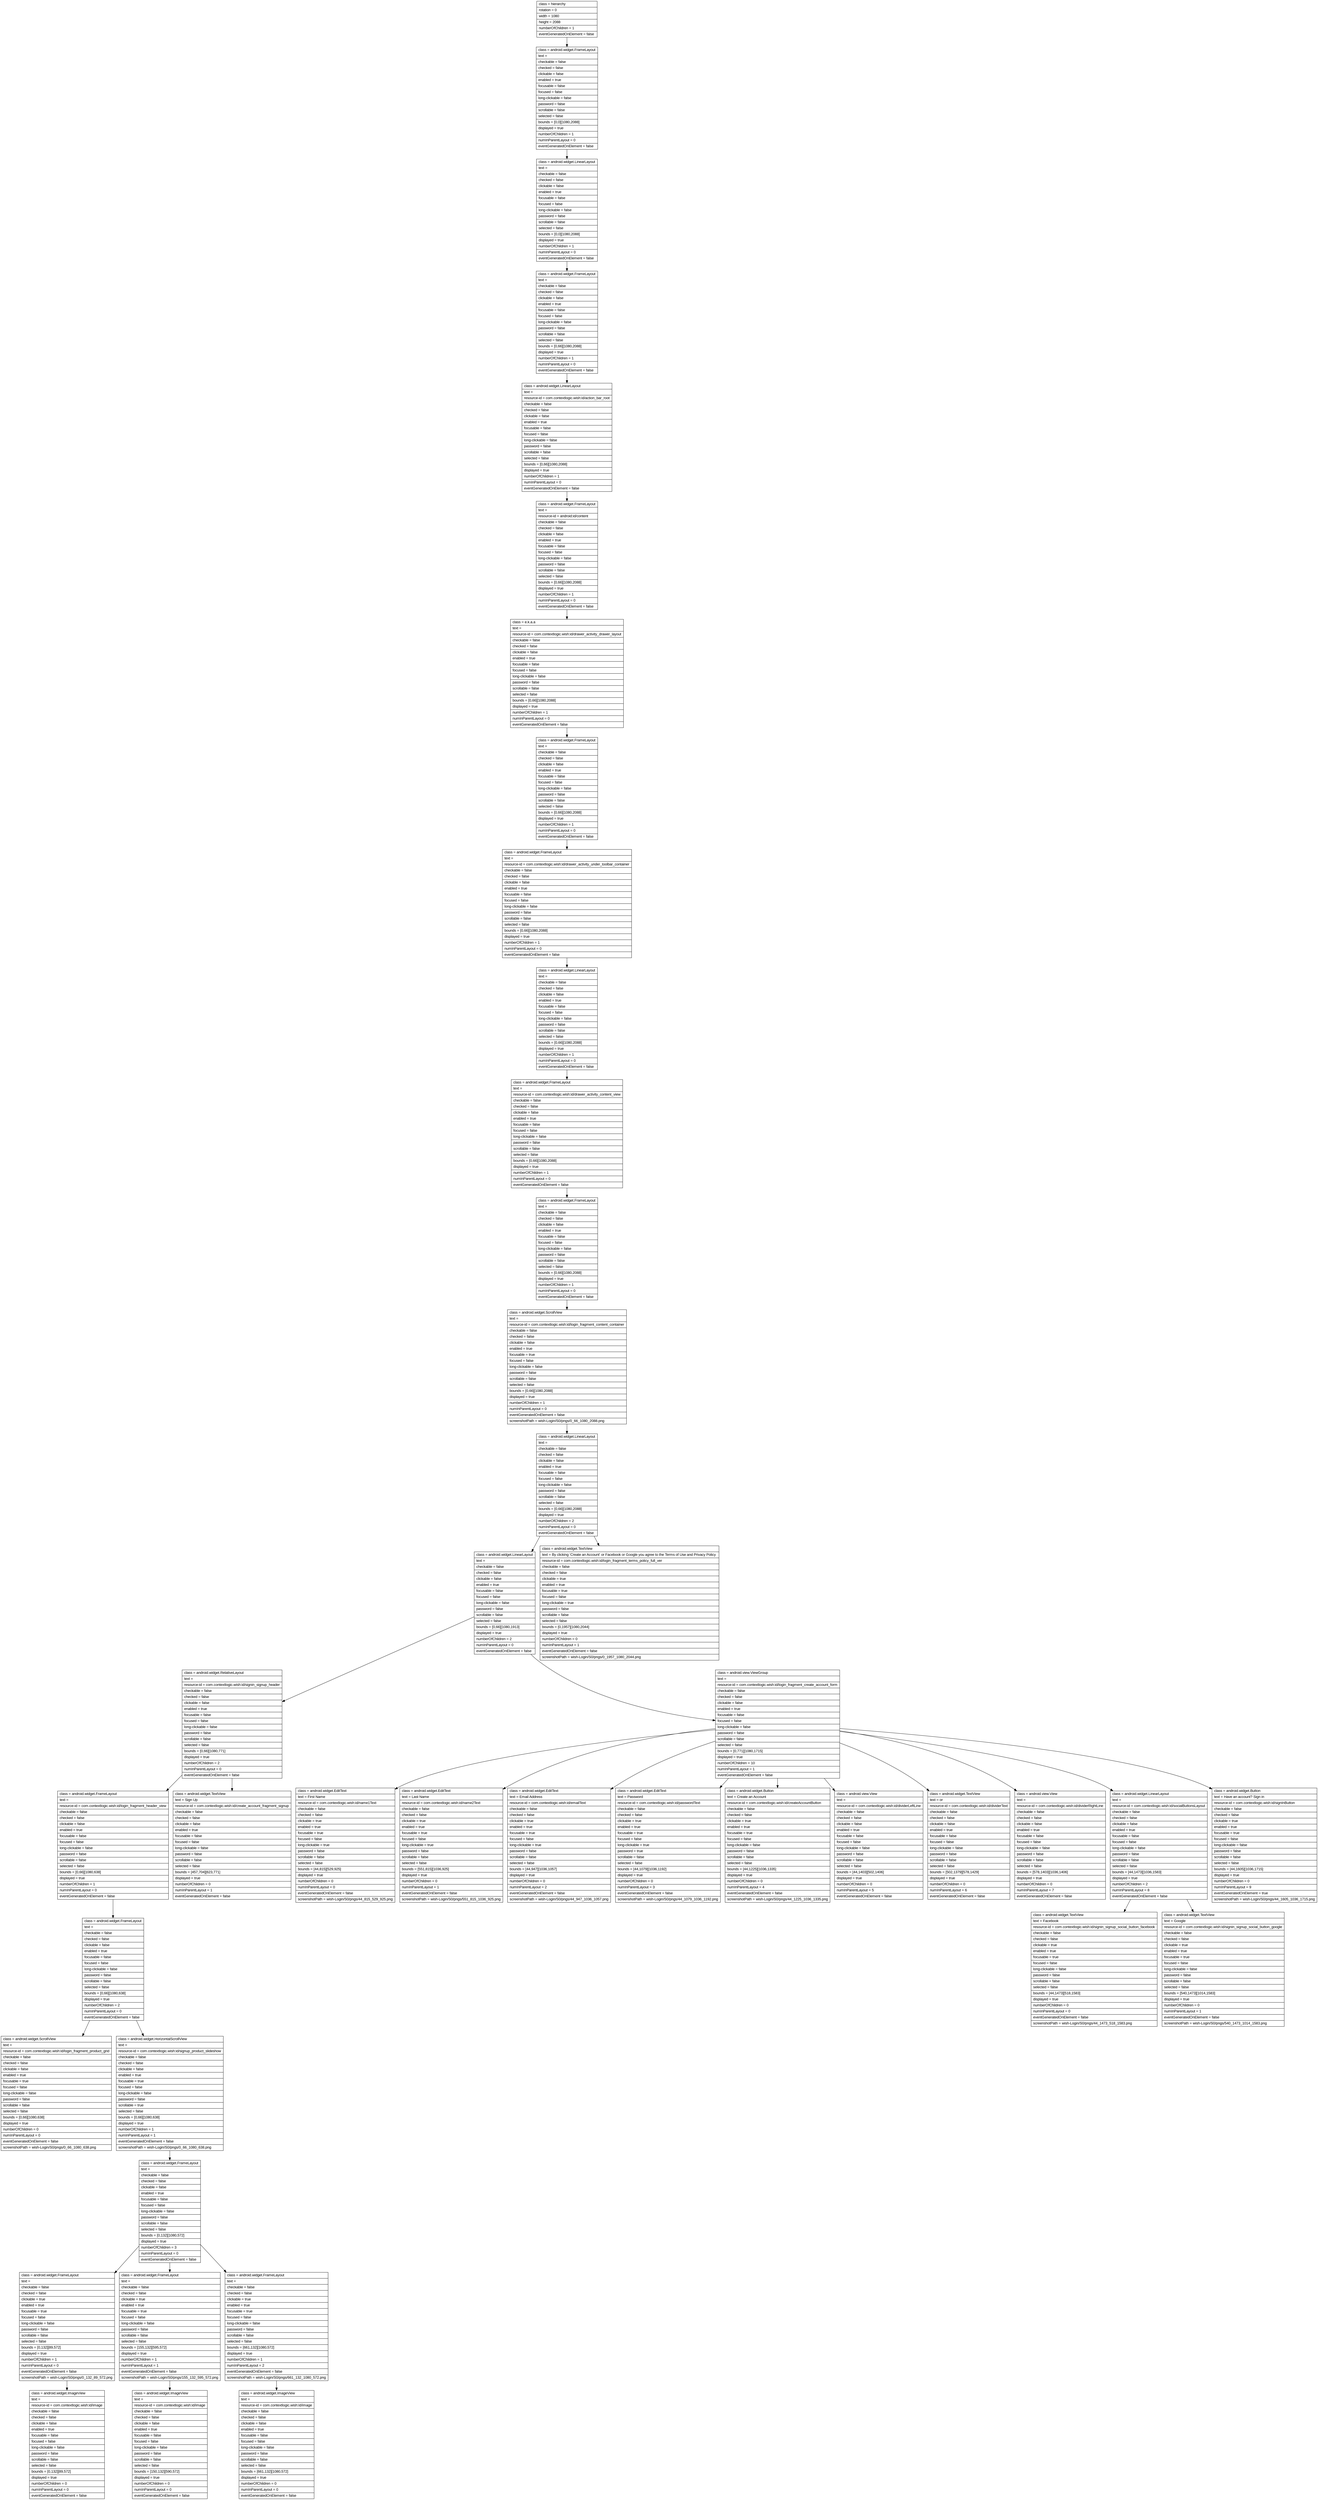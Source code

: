 digraph Layout {

	node [shape=record fontname=Arial];

	0	[label="{class = hierarchy\l|rotation = 0\l|width = 1080\l|height = 2088\l|numberOfChildren = 1\l|eventGeneratedOnElement = false \l}"]
	1	[label="{class = android.widget.FrameLayout\l|text = \l|checkable = false\l|checked = false\l|clickable = false\l|enabled = true\l|focusable = false\l|focused = false\l|long-clickable = false\l|password = false\l|scrollable = false\l|selected = false\l|bounds = [0,0][1080,2088]\l|displayed = true\l|numberOfChildren = 1\l|numInParentLayout = 0\l|eventGeneratedOnElement = false \l}"]
	2	[label="{class = android.widget.LinearLayout\l|text = \l|checkable = false\l|checked = false\l|clickable = false\l|enabled = true\l|focusable = false\l|focused = false\l|long-clickable = false\l|password = false\l|scrollable = false\l|selected = false\l|bounds = [0,0][1080,2088]\l|displayed = true\l|numberOfChildren = 1\l|numInParentLayout = 0\l|eventGeneratedOnElement = false \l}"]
	3	[label="{class = android.widget.FrameLayout\l|text = \l|checkable = false\l|checked = false\l|clickable = false\l|enabled = true\l|focusable = false\l|focused = false\l|long-clickable = false\l|password = false\l|scrollable = false\l|selected = false\l|bounds = [0,66][1080,2088]\l|displayed = true\l|numberOfChildren = 1\l|numInParentLayout = 0\l|eventGeneratedOnElement = false \l}"]
	4	[label="{class = android.widget.LinearLayout\l|text = \l|resource-id = com.contextlogic.wish:id/action_bar_root\l|checkable = false\l|checked = false\l|clickable = false\l|enabled = true\l|focusable = false\l|focused = false\l|long-clickable = false\l|password = false\l|scrollable = false\l|selected = false\l|bounds = [0,66][1080,2088]\l|displayed = true\l|numberOfChildren = 1\l|numInParentLayout = 0\l|eventGeneratedOnElement = false \l}"]
	5	[label="{class = android.widget.FrameLayout\l|text = \l|resource-id = android:id/content\l|checkable = false\l|checked = false\l|clickable = false\l|enabled = true\l|focusable = false\l|focused = false\l|long-clickable = false\l|password = false\l|scrollable = false\l|selected = false\l|bounds = [0,66][1080,2088]\l|displayed = true\l|numberOfChildren = 1\l|numInParentLayout = 0\l|eventGeneratedOnElement = false \l}"]
	6	[label="{class = e.k.a.a\l|text = \l|resource-id = com.contextlogic.wish:id/drawer_activity_drawer_layout\l|checkable = false\l|checked = false\l|clickable = false\l|enabled = true\l|focusable = false\l|focused = false\l|long-clickable = false\l|password = false\l|scrollable = false\l|selected = false\l|bounds = [0,66][1080,2088]\l|displayed = true\l|numberOfChildren = 1\l|numInParentLayout = 0\l|eventGeneratedOnElement = false \l}"]
	7	[label="{class = android.widget.FrameLayout\l|text = \l|checkable = false\l|checked = false\l|clickable = false\l|enabled = true\l|focusable = false\l|focused = false\l|long-clickable = false\l|password = false\l|scrollable = false\l|selected = false\l|bounds = [0,66][1080,2088]\l|displayed = true\l|numberOfChildren = 1\l|numInParentLayout = 0\l|eventGeneratedOnElement = false \l}"]
	8	[label="{class = android.widget.FrameLayout\l|text = \l|resource-id = com.contextlogic.wish:id/drawer_activity_under_toolbar_container\l|checkable = false\l|checked = false\l|clickable = false\l|enabled = true\l|focusable = false\l|focused = false\l|long-clickable = false\l|password = false\l|scrollable = false\l|selected = false\l|bounds = [0,66][1080,2088]\l|displayed = true\l|numberOfChildren = 1\l|numInParentLayout = 0\l|eventGeneratedOnElement = false \l}"]
	9	[label="{class = android.widget.LinearLayout\l|text = \l|checkable = false\l|checked = false\l|clickable = false\l|enabled = true\l|focusable = false\l|focused = false\l|long-clickable = false\l|password = false\l|scrollable = false\l|selected = false\l|bounds = [0,66][1080,2088]\l|displayed = true\l|numberOfChildren = 1\l|numInParentLayout = 0\l|eventGeneratedOnElement = false \l}"]
	10	[label="{class = android.widget.FrameLayout\l|text = \l|resource-id = com.contextlogic.wish:id/drawer_activity_content_view\l|checkable = false\l|checked = false\l|clickable = false\l|enabled = true\l|focusable = false\l|focused = false\l|long-clickable = false\l|password = false\l|scrollable = false\l|selected = false\l|bounds = [0,66][1080,2088]\l|displayed = true\l|numberOfChildren = 1\l|numInParentLayout = 0\l|eventGeneratedOnElement = false \l}"]
	11	[label="{class = android.widget.FrameLayout\l|text = \l|checkable = false\l|checked = false\l|clickable = false\l|enabled = true\l|focusable = false\l|focused = false\l|long-clickable = false\l|password = false\l|scrollable = false\l|selected = false\l|bounds = [0,66][1080,2088]\l|displayed = true\l|numberOfChildren = 1\l|numInParentLayout = 0\l|eventGeneratedOnElement = false \l}"]
	12	[label="{class = android.widget.ScrollView\l|text = \l|resource-id = com.contextlogic.wish:id/login_fragment_content_container\l|checkable = false\l|checked = false\l|clickable = false\l|enabled = true\l|focusable = true\l|focused = false\l|long-clickable = false\l|password = false\l|scrollable = false\l|selected = false\l|bounds = [0,66][1080,2088]\l|displayed = true\l|numberOfChildren = 1\l|numInParentLayout = 0\l|eventGeneratedOnElement = false \l|screenshotPath = wish-Login/S0/pngs/0_66_1080_2088.png\l}"]
	13	[label="{class = android.widget.LinearLayout\l|text = \l|checkable = false\l|checked = false\l|clickable = false\l|enabled = true\l|focusable = false\l|focused = false\l|long-clickable = false\l|password = false\l|scrollable = false\l|selected = false\l|bounds = [0,66][1080,2088]\l|displayed = true\l|numberOfChildren = 2\l|numInParentLayout = 0\l|eventGeneratedOnElement = false \l}"]
	14	[label="{class = android.widget.LinearLayout\l|text = \l|checkable = false\l|checked = false\l|clickable = false\l|enabled = true\l|focusable = false\l|focused = false\l|long-clickable = false\l|password = false\l|scrollable = false\l|selected = false\l|bounds = [0,66][1080,1913]\l|displayed = true\l|numberOfChildren = 2\l|numInParentLayout = 0\l|eventGeneratedOnElement = false \l}"]
	15	[label="{class = android.widget.TextView\l|text = By clicking 'Create an Account' or Facebook or Google you agree to the 
 Terms of Use and Privacy Policy \l|resource-id = com.contextlogic.wish:id/login_fragment_terms_policy_full_ver\l|checkable = false\l|checked = false\l|clickable = true\l|enabled = true\l|focusable = true\l|focused = false\l|long-clickable = true\l|password = false\l|scrollable = false\l|selected = false\l|bounds = [0,1957][1080,2044]\l|displayed = true\l|numberOfChildren = 0\l|numInParentLayout = 1\l|eventGeneratedOnElement = false \l|screenshotPath = wish-Login/S0/pngs/0_1957_1080_2044.png\l}"]
	16	[label="{class = android.widget.RelativeLayout\l|text = \l|resource-id = com.contextlogic.wish:id/signin_signup_header\l|checkable = false\l|checked = false\l|clickable = false\l|enabled = true\l|focusable = false\l|focused = false\l|long-clickable = false\l|password = false\l|scrollable = false\l|selected = false\l|bounds = [0,66][1080,771]\l|displayed = true\l|numberOfChildren = 2\l|numInParentLayout = 0\l|eventGeneratedOnElement = false \l}"]
	17	[label="{class = android.view.ViewGroup\l|text = \l|resource-id = com.contextlogic.wish:id/login_fragment_create_account_form\l|checkable = false\l|checked = false\l|clickable = false\l|enabled = true\l|focusable = false\l|focused = false\l|long-clickable = false\l|password = false\l|scrollable = false\l|selected = false\l|bounds = [0,771][1080,1715]\l|displayed = true\l|numberOfChildren = 10\l|numInParentLayout = 1\l|eventGeneratedOnElement = false \l}"]
	18	[label="{class = android.widget.FrameLayout\l|text = \l|resource-id = com.contextlogic.wish:id/login_fragment_header_view\l|checkable = false\l|checked = false\l|clickable = false\l|enabled = true\l|focusable = false\l|focused = false\l|long-clickable = false\l|password = false\l|scrollable = false\l|selected = false\l|bounds = [0,66][1080,638]\l|displayed = true\l|numberOfChildren = 1\l|numInParentLayout = 0\l|eventGeneratedOnElement = false \l}"]
	19	[label="{class = android.widget.TextView\l|text = Sign Up\l|resource-id = com.contextlogic.wish:id/create_account_fragment_signup\l|checkable = false\l|checked = false\l|clickable = false\l|enabled = true\l|focusable = false\l|focused = false\l|long-clickable = false\l|password = false\l|scrollable = false\l|selected = false\l|bounds = [457,704][623,771]\l|displayed = true\l|numberOfChildren = 0\l|numInParentLayout = 1\l|eventGeneratedOnElement = false \l}"]
	20	[label="{class = android.widget.EditText\l|text = First Name\l|resource-id = com.contextlogic.wish:id/name1Text\l|checkable = false\l|checked = false\l|clickable = true\l|enabled = true\l|focusable = true\l|focused = false\l|long-clickable = true\l|password = false\l|scrollable = false\l|selected = false\l|bounds = [44,815][529,925]\l|displayed = true\l|numberOfChildren = 0\l|numInParentLayout = 0\l|eventGeneratedOnElement = false \l|screenshotPath = wish-Login/S0/pngs/44_815_529_925.png\l}"]
	21	[label="{class = android.widget.EditText\l|text = Last Name\l|resource-id = com.contextlogic.wish:id/name2Text\l|checkable = false\l|checked = false\l|clickable = true\l|enabled = true\l|focusable = true\l|focused = false\l|long-clickable = true\l|password = false\l|scrollable = false\l|selected = false\l|bounds = [551,815][1036,925]\l|displayed = true\l|numberOfChildren = 0\l|numInParentLayout = 1\l|eventGeneratedOnElement = false \l|screenshotPath = wish-Login/S0/pngs/551_815_1036_925.png\l}"]
	22	[label="{class = android.widget.EditText\l|text = Email Address\l|resource-id = com.contextlogic.wish:id/emailText\l|checkable = false\l|checked = false\l|clickable = true\l|enabled = true\l|focusable = true\l|focused = false\l|long-clickable = true\l|password = false\l|scrollable = false\l|selected = false\l|bounds = [44,947][1036,1057]\l|displayed = true\l|numberOfChildren = 0\l|numInParentLayout = 2\l|eventGeneratedOnElement = false \l|screenshotPath = wish-Login/S0/pngs/44_947_1036_1057.png\l}"]
	23	[label="{class = android.widget.EditText\l|text = Password\l|resource-id = com.contextlogic.wish:id/passwordText\l|checkable = false\l|checked = false\l|clickable = true\l|enabled = true\l|focusable = true\l|focused = false\l|long-clickable = true\l|password = true\l|scrollable = false\l|selected = false\l|bounds = [44,1079][1036,1192]\l|displayed = true\l|numberOfChildren = 0\l|numInParentLayout = 3\l|eventGeneratedOnElement = false \l|screenshotPath = wish-Login/S0/pngs/44_1079_1036_1192.png\l}"]
	24	[label="{class = android.widget.Button\l|text = Create an Account\l|resource-id = com.contextlogic.wish:id/createAccountButton\l|checkable = false\l|checked = false\l|clickable = true\l|enabled = true\l|focusable = true\l|focused = false\l|long-clickable = false\l|password = false\l|scrollable = false\l|selected = false\l|bounds = [44,1225][1036,1335]\l|displayed = true\l|numberOfChildren = 0\l|numInParentLayout = 4\l|eventGeneratedOnElement = false \l|screenshotPath = wish-Login/S0/pngs/44_1225_1036_1335.png\l}"]
	25	[label="{class = android.view.View\l|text = \l|resource-id = com.contextlogic.wish:id/dividerLeftLine\l|checkable = false\l|checked = false\l|clickable = false\l|enabled = true\l|focusable = false\l|focused = false\l|long-clickable = false\l|password = false\l|scrollable = false\l|selected = false\l|bounds = [44,1403][502,1406]\l|displayed = true\l|numberOfChildren = 0\l|numInParentLayout = 5\l|eventGeneratedOnElement = false \l}"]
	26	[label="{class = android.widget.TextView\l|text = or\l|resource-id = com.contextlogic.wish:id/dividerText\l|checkable = false\l|checked = false\l|clickable = false\l|enabled = true\l|focusable = false\l|focused = false\l|long-clickable = false\l|password = false\l|scrollable = false\l|selected = false\l|bounds = [502,1379][578,1429]\l|displayed = true\l|numberOfChildren = 0\l|numInParentLayout = 6\l|eventGeneratedOnElement = false \l}"]
	27	[label="{class = android.view.View\l|text = \l|resource-id = com.contextlogic.wish:id/dividerRightLine\l|checkable = false\l|checked = false\l|clickable = false\l|enabled = true\l|focusable = false\l|focused = false\l|long-clickable = false\l|password = false\l|scrollable = false\l|selected = false\l|bounds = [578,1403][1036,1406]\l|displayed = true\l|numberOfChildren = 0\l|numInParentLayout = 7\l|eventGeneratedOnElement = false \l}"]
	28	[label="{class = android.widget.LinearLayout\l|text = \l|resource-id = com.contextlogic.wish:id/socialButtonsLayout\l|checkable = false\l|checked = false\l|clickable = false\l|enabled = true\l|focusable = false\l|focused = false\l|long-clickable = false\l|password = false\l|scrollable = false\l|selected = false\l|bounds = [44,1473][1036,1583]\l|displayed = true\l|numberOfChildren = 2\l|numInParentLayout = 8\l|eventGeneratedOnElement = false \l}"]
	29	[label="{class = android.widget.Button\l|text = Have an account? Sign in\l|resource-id = com.contextlogic.wish:id/signInButton\l|checkable = false\l|checked = false\l|clickable = true\l|enabled = true\l|focusable = true\l|focused = false\l|long-clickable = false\l|password = false\l|scrollable = false\l|selected = false\l|bounds = [44,1605][1036,1715]\l|displayed = true\l|numberOfChildren = 0\l|numInParentLayout = 9\l|eventGeneratedOnElement = true \l|screenshotPath = wish-Login/S0/pngs/44_1605_1036_1715.png\l}"]
	30	[label="{class = android.widget.FrameLayout\l|text = \l|checkable = false\l|checked = false\l|clickable = false\l|enabled = true\l|focusable = false\l|focused = false\l|long-clickable = false\l|password = false\l|scrollable = false\l|selected = false\l|bounds = [0,66][1080,638]\l|displayed = true\l|numberOfChildren = 2\l|numInParentLayout = 0\l|eventGeneratedOnElement = false \l}"]
	31	[label="{class = android.widget.TextView\l|text = Facebook\l|resource-id = com.contextlogic.wish:id/signin_signup_social_button_facebook\l|checkable = false\l|checked = false\l|clickable = true\l|enabled = true\l|focusable = true\l|focused = false\l|long-clickable = false\l|password = false\l|scrollable = false\l|selected = false\l|bounds = [44,1473][518,1583]\l|displayed = true\l|numberOfChildren = 0\l|numInParentLayout = 0\l|eventGeneratedOnElement = false \l|screenshotPath = wish-Login/S0/pngs/44_1473_518_1583.png\l}"]
	32	[label="{class = android.widget.TextView\l|text = Google\l|resource-id = com.contextlogic.wish:id/signin_signup_social_button_google\l|checkable = false\l|checked = false\l|clickable = true\l|enabled = true\l|focusable = true\l|focused = false\l|long-clickable = false\l|password = false\l|scrollable = false\l|selected = false\l|bounds = [540,1473][1014,1583]\l|displayed = true\l|numberOfChildren = 0\l|numInParentLayout = 1\l|eventGeneratedOnElement = false \l|screenshotPath = wish-Login/S0/pngs/540_1473_1014_1583.png\l}"]
	33	[label="{class = android.widget.ScrollView\l|text = \l|resource-id = com.contextlogic.wish:id/login_fragment_product_grid\l|checkable = false\l|checked = false\l|clickable = false\l|enabled = true\l|focusable = true\l|focused = false\l|long-clickable = false\l|password = false\l|scrollable = false\l|selected = false\l|bounds = [0,66][1080,638]\l|displayed = true\l|numberOfChildren = 0\l|numInParentLayout = 0\l|eventGeneratedOnElement = false \l|screenshotPath = wish-Login/S0/pngs/0_66_1080_638.png\l}"]
	34	[label="{class = android.widget.HorizontalScrollView\l|text = \l|resource-id = com.contextlogic.wish:id/signup_product_slideshow\l|checkable = false\l|checked = false\l|clickable = false\l|enabled = true\l|focusable = true\l|focused = false\l|long-clickable = false\l|password = false\l|scrollable = true\l|selected = false\l|bounds = [0,66][1080,638]\l|displayed = true\l|numberOfChildren = 1\l|numInParentLayout = 1\l|eventGeneratedOnElement = false \l|screenshotPath = wish-Login/S0/pngs/0_66_1080_638.png\l}"]
	35	[label="{class = android.widget.FrameLayout\l|text = \l|checkable = false\l|checked = false\l|clickable = false\l|enabled = true\l|focusable = false\l|focused = false\l|long-clickable = false\l|password = false\l|scrollable = false\l|selected = false\l|bounds = [0,132][1080,572]\l|displayed = true\l|numberOfChildren = 3\l|numInParentLayout = 0\l|eventGeneratedOnElement = false \l}"]
	36	[label="{class = android.widget.FrameLayout\l|text = \l|checkable = false\l|checked = false\l|clickable = true\l|enabled = true\l|focusable = true\l|focused = false\l|long-clickable = false\l|password = false\l|scrollable = false\l|selected = false\l|bounds = [0,132][89,572]\l|displayed = true\l|numberOfChildren = 1\l|numInParentLayout = 0\l|eventGeneratedOnElement = false \l|screenshotPath = wish-Login/S0/pngs/0_132_89_572.png\l}"]
	37	[label="{class = android.widget.FrameLayout\l|text = \l|checkable = false\l|checked = false\l|clickable = true\l|enabled = true\l|focusable = true\l|focused = false\l|long-clickable = false\l|password = false\l|scrollable = false\l|selected = false\l|bounds = [155,132][595,572]\l|displayed = true\l|numberOfChildren = 1\l|numInParentLayout = 1\l|eventGeneratedOnElement = false \l|screenshotPath = wish-Login/S0/pngs/155_132_595_572.png\l}"]
	38	[label="{class = android.widget.FrameLayout\l|text = \l|checkable = false\l|checked = false\l|clickable = true\l|enabled = true\l|focusable = true\l|focused = false\l|long-clickable = false\l|password = false\l|scrollable = false\l|selected = false\l|bounds = [661,132][1080,572]\l|displayed = true\l|numberOfChildren = 1\l|numInParentLayout = 2\l|eventGeneratedOnElement = false \l|screenshotPath = wish-Login/S0/pngs/661_132_1080_572.png\l}"]
	39	[label="{class = android.widget.ImageView\l|text = \l|resource-id = com.contextlogic.wish:id/image\l|checkable = false\l|checked = false\l|clickable = false\l|enabled = true\l|focusable = false\l|focused = false\l|long-clickable = false\l|password = false\l|scrollable = false\l|selected = false\l|bounds = [0,132][89,572]\l|displayed = true\l|numberOfChildren = 0\l|numInParentLayout = 0\l|eventGeneratedOnElement = false \l}"]
	40	[label="{class = android.widget.ImageView\l|text = \l|resource-id = com.contextlogic.wish:id/image\l|checkable = false\l|checked = false\l|clickable = false\l|enabled = true\l|focusable = false\l|focused = false\l|long-clickable = false\l|password = false\l|scrollable = false\l|selected = false\l|bounds = [150,132][590,572]\l|displayed = true\l|numberOfChildren = 0\l|numInParentLayout = 0\l|eventGeneratedOnElement = false \l}"]
	41	[label="{class = android.widget.ImageView\l|text = \l|resource-id = com.contextlogic.wish:id/image\l|checkable = false\l|checked = false\l|clickable = false\l|enabled = true\l|focusable = false\l|focused = false\l|long-clickable = false\l|password = false\l|scrollable = false\l|selected = false\l|bounds = [661,132][1080,572]\l|displayed = true\l|numberOfChildren = 0\l|numInParentLayout = 0\l|eventGeneratedOnElement = false \l}"]


	0 -> 1
	1 -> 2
	2 -> 3
	3 -> 4
	4 -> 5
	5 -> 6
	6 -> 7
	7 -> 8
	8 -> 9
	9 -> 10
	10 -> 11
	11 -> 12
	12 -> 13
	13 -> 14
	13 -> 15
	14 -> 16
	14 -> 17
	16 -> 18
	16 -> 19
	17 -> 20
	17 -> 21
	17 -> 22
	17 -> 23
	17 -> 24
	17 -> 25
	17 -> 26
	17 -> 27
	17 -> 28
	17 -> 29
	18 -> 30
	28 -> 31
	28 -> 32
	30 -> 33
	30 -> 34
	34 -> 35
	35 -> 36
	35 -> 37
	35 -> 38
	36 -> 39
	37 -> 40
	38 -> 41


}